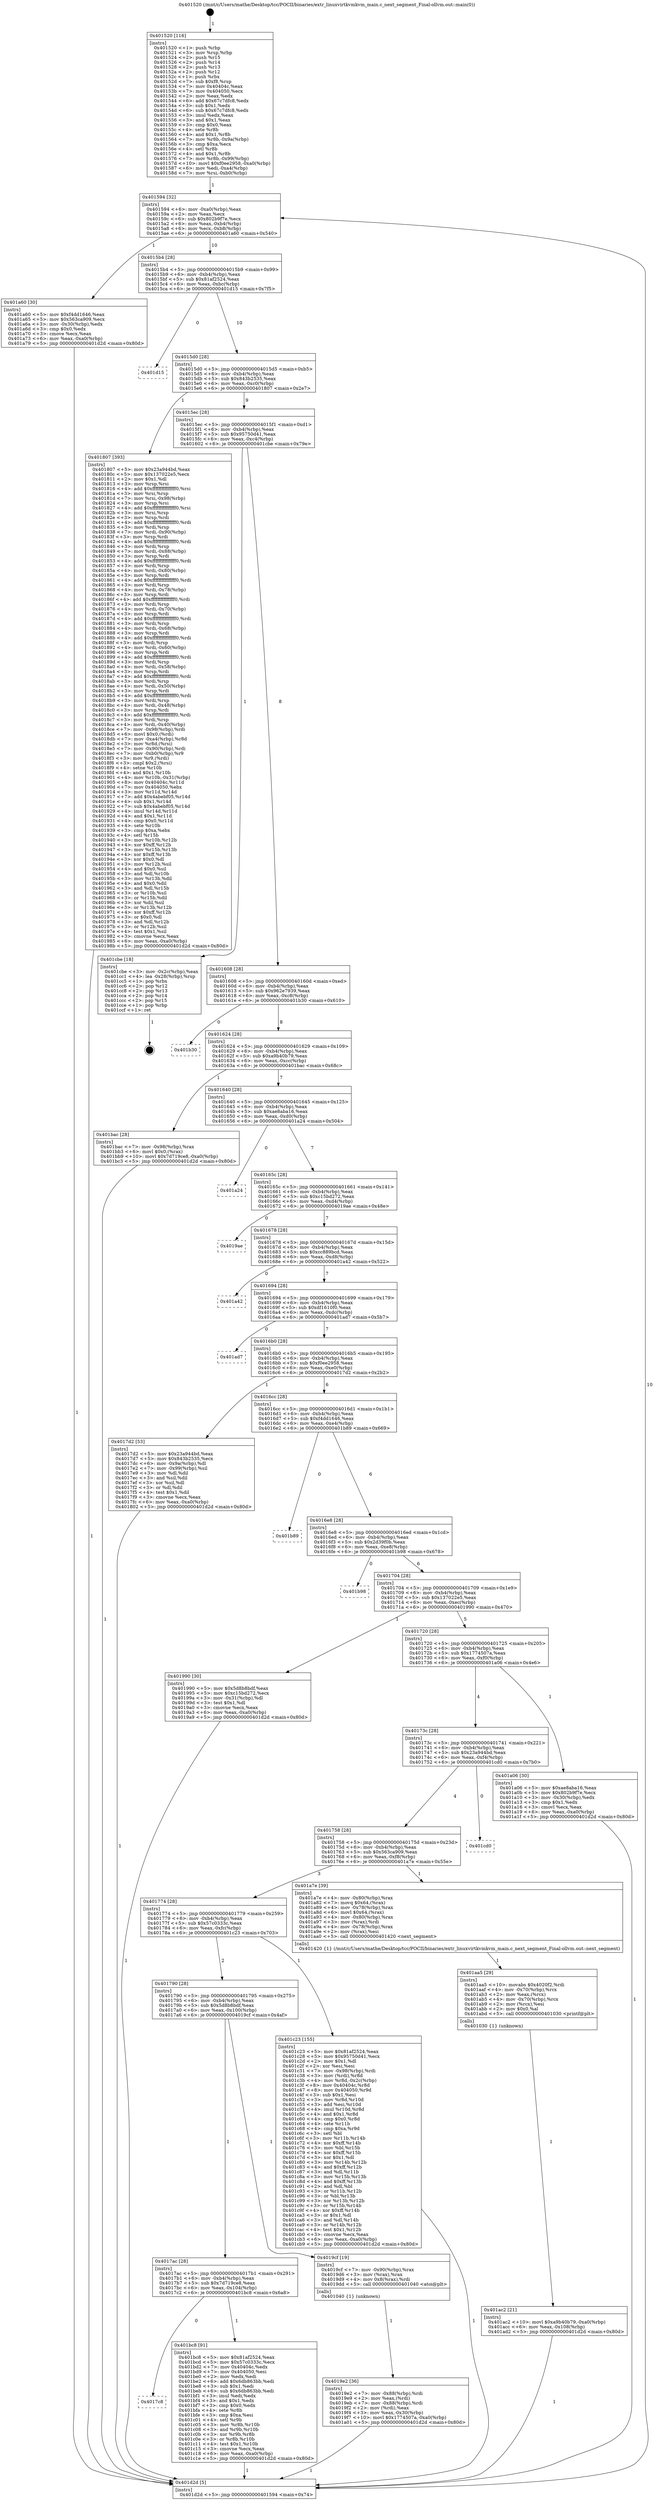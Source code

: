 digraph "0x401520" {
  label = "0x401520 (/mnt/c/Users/mathe/Desktop/tcc/POCII/binaries/extr_linuxvirtkvmkvm_main.c_next_segment_Final-ollvm.out::main(0))"
  labelloc = "t"
  node[shape=record]

  Entry [label="",width=0.3,height=0.3,shape=circle,fillcolor=black,style=filled]
  "0x401594" [label="{
     0x401594 [32]\l
     | [instrs]\l
     &nbsp;&nbsp;0x401594 \<+6\>: mov -0xa0(%rbp),%eax\l
     &nbsp;&nbsp;0x40159a \<+2\>: mov %eax,%ecx\l
     &nbsp;&nbsp;0x40159c \<+6\>: sub $0x802b9f7e,%ecx\l
     &nbsp;&nbsp;0x4015a2 \<+6\>: mov %eax,-0xb4(%rbp)\l
     &nbsp;&nbsp;0x4015a8 \<+6\>: mov %ecx,-0xb8(%rbp)\l
     &nbsp;&nbsp;0x4015ae \<+6\>: je 0000000000401a60 \<main+0x540\>\l
  }"]
  "0x401a60" [label="{
     0x401a60 [30]\l
     | [instrs]\l
     &nbsp;&nbsp;0x401a60 \<+5\>: mov $0xf4dd1646,%eax\l
     &nbsp;&nbsp;0x401a65 \<+5\>: mov $0x563ca909,%ecx\l
     &nbsp;&nbsp;0x401a6a \<+3\>: mov -0x30(%rbp),%edx\l
     &nbsp;&nbsp;0x401a6d \<+3\>: cmp $0x0,%edx\l
     &nbsp;&nbsp;0x401a70 \<+3\>: cmove %ecx,%eax\l
     &nbsp;&nbsp;0x401a73 \<+6\>: mov %eax,-0xa0(%rbp)\l
     &nbsp;&nbsp;0x401a79 \<+5\>: jmp 0000000000401d2d \<main+0x80d\>\l
  }"]
  "0x4015b4" [label="{
     0x4015b4 [28]\l
     | [instrs]\l
     &nbsp;&nbsp;0x4015b4 \<+5\>: jmp 00000000004015b9 \<main+0x99\>\l
     &nbsp;&nbsp;0x4015b9 \<+6\>: mov -0xb4(%rbp),%eax\l
     &nbsp;&nbsp;0x4015bf \<+5\>: sub $0x81af2524,%eax\l
     &nbsp;&nbsp;0x4015c4 \<+6\>: mov %eax,-0xbc(%rbp)\l
     &nbsp;&nbsp;0x4015ca \<+6\>: je 0000000000401d15 \<main+0x7f5\>\l
  }"]
  Exit [label="",width=0.3,height=0.3,shape=circle,fillcolor=black,style=filled,peripheries=2]
  "0x401d15" [label="{
     0x401d15\l
  }", style=dashed]
  "0x4015d0" [label="{
     0x4015d0 [28]\l
     | [instrs]\l
     &nbsp;&nbsp;0x4015d0 \<+5\>: jmp 00000000004015d5 \<main+0xb5\>\l
     &nbsp;&nbsp;0x4015d5 \<+6\>: mov -0xb4(%rbp),%eax\l
     &nbsp;&nbsp;0x4015db \<+5\>: sub $0x843b2535,%eax\l
     &nbsp;&nbsp;0x4015e0 \<+6\>: mov %eax,-0xc0(%rbp)\l
     &nbsp;&nbsp;0x4015e6 \<+6\>: je 0000000000401807 \<main+0x2e7\>\l
  }"]
  "0x4017c8" [label="{
     0x4017c8\l
  }", style=dashed]
  "0x401807" [label="{
     0x401807 [393]\l
     | [instrs]\l
     &nbsp;&nbsp;0x401807 \<+5\>: mov $0x23a944bd,%eax\l
     &nbsp;&nbsp;0x40180c \<+5\>: mov $0x137022e5,%ecx\l
     &nbsp;&nbsp;0x401811 \<+2\>: mov $0x1,%dl\l
     &nbsp;&nbsp;0x401813 \<+3\>: mov %rsp,%rsi\l
     &nbsp;&nbsp;0x401816 \<+4\>: add $0xfffffffffffffff0,%rsi\l
     &nbsp;&nbsp;0x40181a \<+3\>: mov %rsi,%rsp\l
     &nbsp;&nbsp;0x40181d \<+7\>: mov %rsi,-0x98(%rbp)\l
     &nbsp;&nbsp;0x401824 \<+3\>: mov %rsp,%rsi\l
     &nbsp;&nbsp;0x401827 \<+4\>: add $0xfffffffffffffff0,%rsi\l
     &nbsp;&nbsp;0x40182b \<+3\>: mov %rsi,%rsp\l
     &nbsp;&nbsp;0x40182e \<+3\>: mov %rsp,%rdi\l
     &nbsp;&nbsp;0x401831 \<+4\>: add $0xfffffffffffffff0,%rdi\l
     &nbsp;&nbsp;0x401835 \<+3\>: mov %rdi,%rsp\l
     &nbsp;&nbsp;0x401838 \<+7\>: mov %rdi,-0x90(%rbp)\l
     &nbsp;&nbsp;0x40183f \<+3\>: mov %rsp,%rdi\l
     &nbsp;&nbsp;0x401842 \<+4\>: add $0xfffffffffffffff0,%rdi\l
     &nbsp;&nbsp;0x401846 \<+3\>: mov %rdi,%rsp\l
     &nbsp;&nbsp;0x401849 \<+7\>: mov %rdi,-0x88(%rbp)\l
     &nbsp;&nbsp;0x401850 \<+3\>: mov %rsp,%rdi\l
     &nbsp;&nbsp;0x401853 \<+4\>: add $0xfffffffffffffff0,%rdi\l
     &nbsp;&nbsp;0x401857 \<+3\>: mov %rdi,%rsp\l
     &nbsp;&nbsp;0x40185a \<+4\>: mov %rdi,-0x80(%rbp)\l
     &nbsp;&nbsp;0x40185e \<+3\>: mov %rsp,%rdi\l
     &nbsp;&nbsp;0x401861 \<+4\>: add $0xfffffffffffffff0,%rdi\l
     &nbsp;&nbsp;0x401865 \<+3\>: mov %rdi,%rsp\l
     &nbsp;&nbsp;0x401868 \<+4\>: mov %rdi,-0x78(%rbp)\l
     &nbsp;&nbsp;0x40186c \<+3\>: mov %rsp,%rdi\l
     &nbsp;&nbsp;0x40186f \<+4\>: add $0xfffffffffffffff0,%rdi\l
     &nbsp;&nbsp;0x401873 \<+3\>: mov %rdi,%rsp\l
     &nbsp;&nbsp;0x401876 \<+4\>: mov %rdi,-0x70(%rbp)\l
     &nbsp;&nbsp;0x40187a \<+3\>: mov %rsp,%rdi\l
     &nbsp;&nbsp;0x40187d \<+4\>: add $0xfffffffffffffff0,%rdi\l
     &nbsp;&nbsp;0x401881 \<+3\>: mov %rdi,%rsp\l
     &nbsp;&nbsp;0x401884 \<+4\>: mov %rdi,-0x68(%rbp)\l
     &nbsp;&nbsp;0x401888 \<+3\>: mov %rsp,%rdi\l
     &nbsp;&nbsp;0x40188b \<+4\>: add $0xfffffffffffffff0,%rdi\l
     &nbsp;&nbsp;0x40188f \<+3\>: mov %rdi,%rsp\l
     &nbsp;&nbsp;0x401892 \<+4\>: mov %rdi,-0x60(%rbp)\l
     &nbsp;&nbsp;0x401896 \<+3\>: mov %rsp,%rdi\l
     &nbsp;&nbsp;0x401899 \<+4\>: add $0xfffffffffffffff0,%rdi\l
     &nbsp;&nbsp;0x40189d \<+3\>: mov %rdi,%rsp\l
     &nbsp;&nbsp;0x4018a0 \<+4\>: mov %rdi,-0x58(%rbp)\l
     &nbsp;&nbsp;0x4018a4 \<+3\>: mov %rsp,%rdi\l
     &nbsp;&nbsp;0x4018a7 \<+4\>: add $0xfffffffffffffff0,%rdi\l
     &nbsp;&nbsp;0x4018ab \<+3\>: mov %rdi,%rsp\l
     &nbsp;&nbsp;0x4018ae \<+4\>: mov %rdi,-0x50(%rbp)\l
     &nbsp;&nbsp;0x4018b2 \<+3\>: mov %rsp,%rdi\l
     &nbsp;&nbsp;0x4018b5 \<+4\>: add $0xfffffffffffffff0,%rdi\l
     &nbsp;&nbsp;0x4018b9 \<+3\>: mov %rdi,%rsp\l
     &nbsp;&nbsp;0x4018bc \<+4\>: mov %rdi,-0x48(%rbp)\l
     &nbsp;&nbsp;0x4018c0 \<+3\>: mov %rsp,%rdi\l
     &nbsp;&nbsp;0x4018c3 \<+4\>: add $0xfffffffffffffff0,%rdi\l
     &nbsp;&nbsp;0x4018c7 \<+3\>: mov %rdi,%rsp\l
     &nbsp;&nbsp;0x4018ca \<+4\>: mov %rdi,-0x40(%rbp)\l
     &nbsp;&nbsp;0x4018ce \<+7\>: mov -0x98(%rbp),%rdi\l
     &nbsp;&nbsp;0x4018d5 \<+6\>: movl $0x0,(%rdi)\l
     &nbsp;&nbsp;0x4018db \<+7\>: mov -0xa4(%rbp),%r8d\l
     &nbsp;&nbsp;0x4018e2 \<+3\>: mov %r8d,(%rsi)\l
     &nbsp;&nbsp;0x4018e5 \<+7\>: mov -0x90(%rbp),%rdi\l
     &nbsp;&nbsp;0x4018ec \<+7\>: mov -0xb0(%rbp),%r9\l
     &nbsp;&nbsp;0x4018f3 \<+3\>: mov %r9,(%rdi)\l
     &nbsp;&nbsp;0x4018f6 \<+3\>: cmpl $0x2,(%rsi)\l
     &nbsp;&nbsp;0x4018f9 \<+4\>: setne %r10b\l
     &nbsp;&nbsp;0x4018fd \<+4\>: and $0x1,%r10b\l
     &nbsp;&nbsp;0x401901 \<+4\>: mov %r10b,-0x31(%rbp)\l
     &nbsp;&nbsp;0x401905 \<+8\>: mov 0x40404c,%r11d\l
     &nbsp;&nbsp;0x40190d \<+7\>: mov 0x404050,%ebx\l
     &nbsp;&nbsp;0x401914 \<+3\>: mov %r11d,%r14d\l
     &nbsp;&nbsp;0x401917 \<+7\>: add $0x4abebf05,%r14d\l
     &nbsp;&nbsp;0x40191e \<+4\>: sub $0x1,%r14d\l
     &nbsp;&nbsp;0x401922 \<+7\>: sub $0x4abebf05,%r14d\l
     &nbsp;&nbsp;0x401929 \<+4\>: imul %r14d,%r11d\l
     &nbsp;&nbsp;0x40192d \<+4\>: and $0x1,%r11d\l
     &nbsp;&nbsp;0x401931 \<+4\>: cmp $0x0,%r11d\l
     &nbsp;&nbsp;0x401935 \<+4\>: sete %r10b\l
     &nbsp;&nbsp;0x401939 \<+3\>: cmp $0xa,%ebx\l
     &nbsp;&nbsp;0x40193c \<+4\>: setl %r15b\l
     &nbsp;&nbsp;0x401940 \<+3\>: mov %r10b,%r12b\l
     &nbsp;&nbsp;0x401943 \<+4\>: xor $0xff,%r12b\l
     &nbsp;&nbsp;0x401947 \<+3\>: mov %r15b,%r13b\l
     &nbsp;&nbsp;0x40194a \<+4\>: xor $0xff,%r13b\l
     &nbsp;&nbsp;0x40194e \<+3\>: xor $0x0,%dl\l
     &nbsp;&nbsp;0x401951 \<+3\>: mov %r12b,%sil\l
     &nbsp;&nbsp;0x401954 \<+4\>: and $0x0,%sil\l
     &nbsp;&nbsp;0x401958 \<+3\>: and %dl,%r10b\l
     &nbsp;&nbsp;0x40195b \<+3\>: mov %r13b,%dil\l
     &nbsp;&nbsp;0x40195e \<+4\>: and $0x0,%dil\l
     &nbsp;&nbsp;0x401962 \<+3\>: and %dl,%r15b\l
     &nbsp;&nbsp;0x401965 \<+3\>: or %r10b,%sil\l
     &nbsp;&nbsp;0x401968 \<+3\>: or %r15b,%dil\l
     &nbsp;&nbsp;0x40196b \<+3\>: xor %dil,%sil\l
     &nbsp;&nbsp;0x40196e \<+3\>: or %r13b,%r12b\l
     &nbsp;&nbsp;0x401971 \<+4\>: xor $0xff,%r12b\l
     &nbsp;&nbsp;0x401975 \<+3\>: or $0x0,%dl\l
     &nbsp;&nbsp;0x401978 \<+3\>: and %dl,%r12b\l
     &nbsp;&nbsp;0x40197b \<+3\>: or %r12b,%sil\l
     &nbsp;&nbsp;0x40197e \<+4\>: test $0x1,%sil\l
     &nbsp;&nbsp;0x401982 \<+3\>: cmovne %ecx,%eax\l
     &nbsp;&nbsp;0x401985 \<+6\>: mov %eax,-0xa0(%rbp)\l
     &nbsp;&nbsp;0x40198b \<+5\>: jmp 0000000000401d2d \<main+0x80d\>\l
  }"]
  "0x4015ec" [label="{
     0x4015ec [28]\l
     | [instrs]\l
     &nbsp;&nbsp;0x4015ec \<+5\>: jmp 00000000004015f1 \<main+0xd1\>\l
     &nbsp;&nbsp;0x4015f1 \<+6\>: mov -0xb4(%rbp),%eax\l
     &nbsp;&nbsp;0x4015f7 \<+5\>: sub $0x95750d41,%eax\l
     &nbsp;&nbsp;0x4015fc \<+6\>: mov %eax,-0xc4(%rbp)\l
     &nbsp;&nbsp;0x401602 \<+6\>: je 0000000000401cbe \<main+0x79e\>\l
  }"]
  "0x401bc8" [label="{
     0x401bc8 [91]\l
     | [instrs]\l
     &nbsp;&nbsp;0x401bc8 \<+5\>: mov $0x81af2524,%eax\l
     &nbsp;&nbsp;0x401bcd \<+5\>: mov $0x57c0333c,%ecx\l
     &nbsp;&nbsp;0x401bd2 \<+7\>: mov 0x40404c,%edx\l
     &nbsp;&nbsp;0x401bd9 \<+7\>: mov 0x404050,%esi\l
     &nbsp;&nbsp;0x401be0 \<+2\>: mov %edx,%edi\l
     &nbsp;&nbsp;0x401be2 \<+6\>: add $0x6db863bb,%edi\l
     &nbsp;&nbsp;0x401be8 \<+3\>: sub $0x1,%edi\l
     &nbsp;&nbsp;0x401beb \<+6\>: sub $0x6db863bb,%edi\l
     &nbsp;&nbsp;0x401bf1 \<+3\>: imul %edi,%edx\l
     &nbsp;&nbsp;0x401bf4 \<+3\>: and $0x1,%edx\l
     &nbsp;&nbsp;0x401bf7 \<+3\>: cmp $0x0,%edx\l
     &nbsp;&nbsp;0x401bfa \<+4\>: sete %r8b\l
     &nbsp;&nbsp;0x401bfe \<+3\>: cmp $0xa,%esi\l
     &nbsp;&nbsp;0x401c01 \<+4\>: setl %r9b\l
     &nbsp;&nbsp;0x401c05 \<+3\>: mov %r8b,%r10b\l
     &nbsp;&nbsp;0x401c08 \<+3\>: and %r9b,%r10b\l
     &nbsp;&nbsp;0x401c0b \<+3\>: xor %r9b,%r8b\l
     &nbsp;&nbsp;0x401c0e \<+3\>: or %r8b,%r10b\l
     &nbsp;&nbsp;0x401c11 \<+4\>: test $0x1,%r10b\l
     &nbsp;&nbsp;0x401c15 \<+3\>: cmovne %ecx,%eax\l
     &nbsp;&nbsp;0x401c18 \<+6\>: mov %eax,-0xa0(%rbp)\l
     &nbsp;&nbsp;0x401c1e \<+5\>: jmp 0000000000401d2d \<main+0x80d\>\l
  }"]
  "0x401cbe" [label="{
     0x401cbe [18]\l
     | [instrs]\l
     &nbsp;&nbsp;0x401cbe \<+3\>: mov -0x2c(%rbp),%eax\l
     &nbsp;&nbsp;0x401cc1 \<+4\>: lea -0x28(%rbp),%rsp\l
     &nbsp;&nbsp;0x401cc5 \<+1\>: pop %rbx\l
     &nbsp;&nbsp;0x401cc6 \<+2\>: pop %r12\l
     &nbsp;&nbsp;0x401cc8 \<+2\>: pop %r13\l
     &nbsp;&nbsp;0x401cca \<+2\>: pop %r14\l
     &nbsp;&nbsp;0x401ccc \<+2\>: pop %r15\l
     &nbsp;&nbsp;0x401cce \<+1\>: pop %rbp\l
     &nbsp;&nbsp;0x401ccf \<+1\>: ret\l
  }"]
  "0x401608" [label="{
     0x401608 [28]\l
     | [instrs]\l
     &nbsp;&nbsp;0x401608 \<+5\>: jmp 000000000040160d \<main+0xed\>\l
     &nbsp;&nbsp;0x40160d \<+6\>: mov -0xb4(%rbp),%eax\l
     &nbsp;&nbsp;0x401613 \<+5\>: sub $0x962e7939,%eax\l
     &nbsp;&nbsp;0x401618 \<+6\>: mov %eax,-0xc8(%rbp)\l
     &nbsp;&nbsp;0x40161e \<+6\>: je 0000000000401b30 \<main+0x610\>\l
  }"]
  "0x401ac2" [label="{
     0x401ac2 [21]\l
     | [instrs]\l
     &nbsp;&nbsp;0x401ac2 \<+10\>: movl $0xa9b40b79,-0xa0(%rbp)\l
     &nbsp;&nbsp;0x401acc \<+6\>: mov %eax,-0x108(%rbp)\l
     &nbsp;&nbsp;0x401ad2 \<+5\>: jmp 0000000000401d2d \<main+0x80d\>\l
  }"]
  "0x401b30" [label="{
     0x401b30\l
  }", style=dashed]
  "0x401624" [label="{
     0x401624 [28]\l
     | [instrs]\l
     &nbsp;&nbsp;0x401624 \<+5\>: jmp 0000000000401629 \<main+0x109\>\l
     &nbsp;&nbsp;0x401629 \<+6\>: mov -0xb4(%rbp),%eax\l
     &nbsp;&nbsp;0x40162f \<+5\>: sub $0xa9b40b79,%eax\l
     &nbsp;&nbsp;0x401634 \<+6\>: mov %eax,-0xcc(%rbp)\l
     &nbsp;&nbsp;0x40163a \<+6\>: je 0000000000401bac \<main+0x68c\>\l
  }"]
  "0x401aa5" [label="{
     0x401aa5 [29]\l
     | [instrs]\l
     &nbsp;&nbsp;0x401aa5 \<+10\>: movabs $0x4020f2,%rdi\l
     &nbsp;&nbsp;0x401aaf \<+4\>: mov -0x70(%rbp),%rcx\l
     &nbsp;&nbsp;0x401ab3 \<+2\>: mov %eax,(%rcx)\l
     &nbsp;&nbsp;0x401ab5 \<+4\>: mov -0x70(%rbp),%rcx\l
     &nbsp;&nbsp;0x401ab9 \<+2\>: mov (%rcx),%esi\l
     &nbsp;&nbsp;0x401abb \<+2\>: mov $0x0,%al\l
     &nbsp;&nbsp;0x401abd \<+5\>: call 0000000000401030 \<printf@plt\>\l
     | [calls]\l
     &nbsp;&nbsp;0x401030 \{1\} (unknown)\l
  }"]
  "0x401bac" [label="{
     0x401bac [28]\l
     | [instrs]\l
     &nbsp;&nbsp;0x401bac \<+7\>: mov -0x98(%rbp),%rax\l
     &nbsp;&nbsp;0x401bb3 \<+6\>: movl $0x0,(%rax)\l
     &nbsp;&nbsp;0x401bb9 \<+10\>: movl $0x7d719ce8,-0xa0(%rbp)\l
     &nbsp;&nbsp;0x401bc3 \<+5\>: jmp 0000000000401d2d \<main+0x80d\>\l
  }"]
  "0x401640" [label="{
     0x401640 [28]\l
     | [instrs]\l
     &nbsp;&nbsp;0x401640 \<+5\>: jmp 0000000000401645 \<main+0x125\>\l
     &nbsp;&nbsp;0x401645 \<+6\>: mov -0xb4(%rbp),%eax\l
     &nbsp;&nbsp;0x40164b \<+5\>: sub $0xae8aba16,%eax\l
     &nbsp;&nbsp;0x401650 \<+6\>: mov %eax,-0xd0(%rbp)\l
     &nbsp;&nbsp;0x401656 \<+6\>: je 0000000000401a24 \<main+0x504\>\l
  }"]
  "0x4019e2" [label="{
     0x4019e2 [36]\l
     | [instrs]\l
     &nbsp;&nbsp;0x4019e2 \<+7\>: mov -0x88(%rbp),%rdi\l
     &nbsp;&nbsp;0x4019e9 \<+2\>: mov %eax,(%rdi)\l
     &nbsp;&nbsp;0x4019eb \<+7\>: mov -0x88(%rbp),%rdi\l
     &nbsp;&nbsp;0x4019f2 \<+2\>: mov (%rdi),%eax\l
     &nbsp;&nbsp;0x4019f4 \<+3\>: mov %eax,-0x30(%rbp)\l
     &nbsp;&nbsp;0x4019f7 \<+10\>: movl $0x1774507a,-0xa0(%rbp)\l
     &nbsp;&nbsp;0x401a01 \<+5\>: jmp 0000000000401d2d \<main+0x80d\>\l
  }"]
  "0x401a24" [label="{
     0x401a24\l
  }", style=dashed]
  "0x40165c" [label="{
     0x40165c [28]\l
     | [instrs]\l
     &nbsp;&nbsp;0x40165c \<+5\>: jmp 0000000000401661 \<main+0x141\>\l
     &nbsp;&nbsp;0x401661 \<+6\>: mov -0xb4(%rbp),%eax\l
     &nbsp;&nbsp;0x401667 \<+5\>: sub $0xc15bd272,%eax\l
     &nbsp;&nbsp;0x40166c \<+6\>: mov %eax,-0xd4(%rbp)\l
     &nbsp;&nbsp;0x401672 \<+6\>: je 00000000004019ae \<main+0x48e\>\l
  }"]
  "0x4017ac" [label="{
     0x4017ac [28]\l
     | [instrs]\l
     &nbsp;&nbsp;0x4017ac \<+5\>: jmp 00000000004017b1 \<main+0x291\>\l
     &nbsp;&nbsp;0x4017b1 \<+6\>: mov -0xb4(%rbp),%eax\l
     &nbsp;&nbsp;0x4017b7 \<+5\>: sub $0x7d719ce8,%eax\l
     &nbsp;&nbsp;0x4017bc \<+6\>: mov %eax,-0x104(%rbp)\l
     &nbsp;&nbsp;0x4017c2 \<+6\>: je 0000000000401bc8 \<main+0x6a8\>\l
  }"]
  "0x4019ae" [label="{
     0x4019ae\l
  }", style=dashed]
  "0x401678" [label="{
     0x401678 [28]\l
     | [instrs]\l
     &nbsp;&nbsp;0x401678 \<+5\>: jmp 000000000040167d \<main+0x15d\>\l
     &nbsp;&nbsp;0x40167d \<+6\>: mov -0xb4(%rbp),%eax\l
     &nbsp;&nbsp;0x401683 \<+5\>: sub $0xcc889bcd,%eax\l
     &nbsp;&nbsp;0x401688 \<+6\>: mov %eax,-0xd8(%rbp)\l
     &nbsp;&nbsp;0x40168e \<+6\>: je 0000000000401a42 \<main+0x522\>\l
  }"]
  "0x4019cf" [label="{
     0x4019cf [19]\l
     | [instrs]\l
     &nbsp;&nbsp;0x4019cf \<+7\>: mov -0x90(%rbp),%rax\l
     &nbsp;&nbsp;0x4019d6 \<+3\>: mov (%rax),%rax\l
     &nbsp;&nbsp;0x4019d9 \<+4\>: mov 0x8(%rax),%rdi\l
     &nbsp;&nbsp;0x4019dd \<+5\>: call 0000000000401040 \<atoi@plt\>\l
     | [calls]\l
     &nbsp;&nbsp;0x401040 \{1\} (unknown)\l
  }"]
  "0x401a42" [label="{
     0x401a42\l
  }", style=dashed]
  "0x401694" [label="{
     0x401694 [28]\l
     | [instrs]\l
     &nbsp;&nbsp;0x401694 \<+5\>: jmp 0000000000401699 \<main+0x179\>\l
     &nbsp;&nbsp;0x401699 \<+6\>: mov -0xb4(%rbp),%eax\l
     &nbsp;&nbsp;0x40169f \<+5\>: sub $0xdf1610f0,%eax\l
     &nbsp;&nbsp;0x4016a4 \<+6\>: mov %eax,-0xdc(%rbp)\l
     &nbsp;&nbsp;0x4016aa \<+6\>: je 0000000000401ad7 \<main+0x5b7\>\l
  }"]
  "0x401790" [label="{
     0x401790 [28]\l
     | [instrs]\l
     &nbsp;&nbsp;0x401790 \<+5\>: jmp 0000000000401795 \<main+0x275\>\l
     &nbsp;&nbsp;0x401795 \<+6\>: mov -0xb4(%rbp),%eax\l
     &nbsp;&nbsp;0x40179b \<+5\>: sub $0x5d8b8bdf,%eax\l
     &nbsp;&nbsp;0x4017a0 \<+6\>: mov %eax,-0x100(%rbp)\l
     &nbsp;&nbsp;0x4017a6 \<+6\>: je 00000000004019cf \<main+0x4af\>\l
  }"]
  "0x401ad7" [label="{
     0x401ad7\l
  }", style=dashed]
  "0x4016b0" [label="{
     0x4016b0 [28]\l
     | [instrs]\l
     &nbsp;&nbsp;0x4016b0 \<+5\>: jmp 00000000004016b5 \<main+0x195\>\l
     &nbsp;&nbsp;0x4016b5 \<+6\>: mov -0xb4(%rbp),%eax\l
     &nbsp;&nbsp;0x4016bb \<+5\>: sub $0xf0ee2958,%eax\l
     &nbsp;&nbsp;0x4016c0 \<+6\>: mov %eax,-0xe0(%rbp)\l
     &nbsp;&nbsp;0x4016c6 \<+6\>: je 00000000004017d2 \<main+0x2b2\>\l
  }"]
  "0x401c23" [label="{
     0x401c23 [155]\l
     | [instrs]\l
     &nbsp;&nbsp;0x401c23 \<+5\>: mov $0x81af2524,%eax\l
     &nbsp;&nbsp;0x401c28 \<+5\>: mov $0x95750d41,%ecx\l
     &nbsp;&nbsp;0x401c2d \<+2\>: mov $0x1,%dl\l
     &nbsp;&nbsp;0x401c2f \<+2\>: xor %esi,%esi\l
     &nbsp;&nbsp;0x401c31 \<+7\>: mov -0x98(%rbp),%rdi\l
     &nbsp;&nbsp;0x401c38 \<+3\>: mov (%rdi),%r8d\l
     &nbsp;&nbsp;0x401c3b \<+4\>: mov %r8d,-0x2c(%rbp)\l
     &nbsp;&nbsp;0x401c3f \<+8\>: mov 0x40404c,%r8d\l
     &nbsp;&nbsp;0x401c47 \<+8\>: mov 0x404050,%r9d\l
     &nbsp;&nbsp;0x401c4f \<+3\>: sub $0x1,%esi\l
     &nbsp;&nbsp;0x401c52 \<+3\>: mov %r8d,%r10d\l
     &nbsp;&nbsp;0x401c55 \<+3\>: add %esi,%r10d\l
     &nbsp;&nbsp;0x401c58 \<+4\>: imul %r10d,%r8d\l
     &nbsp;&nbsp;0x401c5c \<+4\>: and $0x1,%r8d\l
     &nbsp;&nbsp;0x401c60 \<+4\>: cmp $0x0,%r8d\l
     &nbsp;&nbsp;0x401c64 \<+4\>: sete %r11b\l
     &nbsp;&nbsp;0x401c68 \<+4\>: cmp $0xa,%r9d\l
     &nbsp;&nbsp;0x401c6c \<+3\>: setl %bl\l
     &nbsp;&nbsp;0x401c6f \<+3\>: mov %r11b,%r14b\l
     &nbsp;&nbsp;0x401c72 \<+4\>: xor $0xff,%r14b\l
     &nbsp;&nbsp;0x401c76 \<+3\>: mov %bl,%r15b\l
     &nbsp;&nbsp;0x401c79 \<+4\>: xor $0xff,%r15b\l
     &nbsp;&nbsp;0x401c7d \<+3\>: xor $0x1,%dl\l
     &nbsp;&nbsp;0x401c80 \<+3\>: mov %r14b,%r12b\l
     &nbsp;&nbsp;0x401c83 \<+4\>: and $0xff,%r12b\l
     &nbsp;&nbsp;0x401c87 \<+3\>: and %dl,%r11b\l
     &nbsp;&nbsp;0x401c8a \<+3\>: mov %r15b,%r13b\l
     &nbsp;&nbsp;0x401c8d \<+4\>: and $0xff,%r13b\l
     &nbsp;&nbsp;0x401c91 \<+2\>: and %dl,%bl\l
     &nbsp;&nbsp;0x401c93 \<+3\>: or %r11b,%r12b\l
     &nbsp;&nbsp;0x401c96 \<+3\>: or %bl,%r13b\l
     &nbsp;&nbsp;0x401c99 \<+3\>: xor %r13b,%r12b\l
     &nbsp;&nbsp;0x401c9c \<+3\>: or %r15b,%r14b\l
     &nbsp;&nbsp;0x401c9f \<+4\>: xor $0xff,%r14b\l
     &nbsp;&nbsp;0x401ca3 \<+3\>: or $0x1,%dl\l
     &nbsp;&nbsp;0x401ca6 \<+3\>: and %dl,%r14b\l
     &nbsp;&nbsp;0x401ca9 \<+3\>: or %r14b,%r12b\l
     &nbsp;&nbsp;0x401cac \<+4\>: test $0x1,%r12b\l
     &nbsp;&nbsp;0x401cb0 \<+3\>: cmovne %ecx,%eax\l
     &nbsp;&nbsp;0x401cb3 \<+6\>: mov %eax,-0xa0(%rbp)\l
     &nbsp;&nbsp;0x401cb9 \<+5\>: jmp 0000000000401d2d \<main+0x80d\>\l
  }"]
  "0x4017d2" [label="{
     0x4017d2 [53]\l
     | [instrs]\l
     &nbsp;&nbsp;0x4017d2 \<+5\>: mov $0x23a944bd,%eax\l
     &nbsp;&nbsp;0x4017d7 \<+5\>: mov $0x843b2535,%ecx\l
     &nbsp;&nbsp;0x4017dc \<+6\>: mov -0x9a(%rbp),%dl\l
     &nbsp;&nbsp;0x4017e2 \<+7\>: mov -0x99(%rbp),%sil\l
     &nbsp;&nbsp;0x4017e9 \<+3\>: mov %dl,%dil\l
     &nbsp;&nbsp;0x4017ec \<+3\>: and %sil,%dil\l
     &nbsp;&nbsp;0x4017ef \<+3\>: xor %sil,%dl\l
     &nbsp;&nbsp;0x4017f2 \<+3\>: or %dl,%dil\l
     &nbsp;&nbsp;0x4017f5 \<+4\>: test $0x1,%dil\l
     &nbsp;&nbsp;0x4017f9 \<+3\>: cmovne %ecx,%eax\l
     &nbsp;&nbsp;0x4017fc \<+6\>: mov %eax,-0xa0(%rbp)\l
     &nbsp;&nbsp;0x401802 \<+5\>: jmp 0000000000401d2d \<main+0x80d\>\l
  }"]
  "0x4016cc" [label="{
     0x4016cc [28]\l
     | [instrs]\l
     &nbsp;&nbsp;0x4016cc \<+5\>: jmp 00000000004016d1 \<main+0x1b1\>\l
     &nbsp;&nbsp;0x4016d1 \<+6\>: mov -0xb4(%rbp),%eax\l
     &nbsp;&nbsp;0x4016d7 \<+5\>: sub $0xf4dd1646,%eax\l
     &nbsp;&nbsp;0x4016dc \<+6\>: mov %eax,-0xe4(%rbp)\l
     &nbsp;&nbsp;0x4016e2 \<+6\>: je 0000000000401b89 \<main+0x669\>\l
  }"]
  "0x401d2d" [label="{
     0x401d2d [5]\l
     | [instrs]\l
     &nbsp;&nbsp;0x401d2d \<+5\>: jmp 0000000000401594 \<main+0x74\>\l
  }"]
  "0x401520" [label="{
     0x401520 [116]\l
     | [instrs]\l
     &nbsp;&nbsp;0x401520 \<+1\>: push %rbp\l
     &nbsp;&nbsp;0x401521 \<+3\>: mov %rsp,%rbp\l
     &nbsp;&nbsp;0x401524 \<+2\>: push %r15\l
     &nbsp;&nbsp;0x401526 \<+2\>: push %r14\l
     &nbsp;&nbsp;0x401528 \<+2\>: push %r13\l
     &nbsp;&nbsp;0x40152a \<+2\>: push %r12\l
     &nbsp;&nbsp;0x40152c \<+1\>: push %rbx\l
     &nbsp;&nbsp;0x40152d \<+7\>: sub $0xf8,%rsp\l
     &nbsp;&nbsp;0x401534 \<+7\>: mov 0x40404c,%eax\l
     &nbsp;&nbsp;0x40153b \<+7\>: mov 0x404050,%ecx\l
     &nbsp;&nbsp;0x401542 \<+2\>: mov %eax,%edx\l
     &nbsp;&nbsp;0x401544 \<+6\>: add $0x67c7dfc8,%edx\l
     &nbsp;&nbsp;0x40154a \<+3\>: sub $0x1,%edx\l
     &nbsp;&nbsp;0x40154d \<+6\>: sub $0x67c7dfc8,%edx\l
     &nbsp;&nbsp;0x401553 \<+3\>: imul %edx,%eax\l
     &nbsp;&nbsp;0x401556 \<+3\>: and $0x1,%eax\l
     &nbsp;&nbsp;0x401559 \<+3\>: cmp $0x0,%eax\l
     &nbsp;&nbsp;0x40155c \<+4\>: sete %r8b\l
     &nbsp;&nbsp;0x401560 \<+4\>: and $0x1,%r8b\l
     &nbsp;&nbsp;0x401564 \<+7\>: mov %r8b,-0x9a(%rbp)\l
     &nbsp;&nbsp;0x40156b \<+3\>: cmp $0xa,%ecx\l
     &nbsp;&nbsp;0x40156e \<+4\>: setl %r8b\l
     &nbsp;&nbsp;0x401572 \<+4\>: and $0x1,%r8b\l
     &nbsp;&nbsp;0x401576 \<+7\>: mov %r8b,-0x99(%rbp)\l
     &nbsp;&nbsp;0x40157d \<+10\>: movl $0xf0ee2958,-0xa0(%rbp)\l
     &nbsp;&nbsp;0x401587 \<+6\>: mov %edi,-0xa4(%rbp)\l
     &nbsp;&nbsp;0x40158d \<+7\>: mov %rsi,-0xb0(%rbp)\l
  }"]
  "0x401774" [label="{
     0x401774 [28]\l
     | [instrs]\l
     &nbsp;&nbsp;0x401774 \<+5\>: jmp 0000000000401779 \<main+0x259\>\l
     &nbsp;&nbsp;0x401779 \<+6\>: mov -0xb4(%rbp),%eax\l
     &nbsp;&nbsp;0x40177f \<+5\>: sub $0x57c0333c,%eax\l
     &nbsp;&nbsp;0x401784 \<+6\>: mov %eax,-0xfc(%rbp)\l
     &nbsp;&nbsp;0x40178a \<+6\>: je 0000000000401c23 \<main+0x703\>\l
  }"]
  "0x401a7e" [label="{
     0x401a7e [39]\l
     | [instrs]\l
     &nbsp;&nbsp;0x401a7e \<+4\>: mov -0x80(%rbp),%rax\l
     &nbsp;&nbsp;0x401a82 \<+7\>: movq $0x64,(%rax)\l
     &nbsp;&nbsp;0x401a89 \<+4\>: mov -0x78(%rbp),%rax\l
     &nbsp;&nbsp;0x401a8d \<+6\>: movl $0x64,(%rax)\l
     &nbsp;&nbsp;0x401a93 \<+4\>: mov -0x80(%rbp),%rax\l
     &nbsp;&nbsp;0x401a97 \<+3\>: mov (%rax),%rdi\l
     &nbsp;&nbsp;0x401a9a \<+4\>: mov -0x78(%rbp),%rax\l
     &nbsp;&nbsp;0x401a9e \<+2\>: mov (%rax),%esi\l
     &nbsp;&nbsp;0x401aa0 \<+5\>: call 0000000000401420 \<next_segment\>\l
     | [calls]\l
     &nbsp;&nbsp;0x401420 \{1\} (/mnt/c/Users/mathe/Desktop/tcc/POCII/binaries/extr_linuxvirtkvmkvm_main.c_next_segment_Final-ollvm.out::next_segment)\l
  }"]
  "0x401b89" [label="{
     0x401b89\l
  }", style=dashed]
  "0x4016e8" [label="{
     0x4016e8 [28]\l
     | [instrs]\l
     &nbsp;&nbsp;0x4016e8 \<+5\>: jmp 00000000004016ed \<main+0x1cd\>\l
     &nbsp;&nbsp;0x4016ed \<+6\>: mov -0xb4(%rbp),%eax\l
     &nbsp;&nbsp;0x4016f3 \<+5\>: sub $0x2d39f0b,%eax\l
     &nbsp;&nbsp;0x4016f8 \<+6\>: mov %eax,-0xe8(%rbp)\l
     &nbsp;&nbsp;0x4016fe \<+6\>: je 0000000000401b98 \<main+0x678\>\l
  }"]
  "0x401758" [label="{
     0x401758 [28]\l
     | [instrs]\l
     &nbsp;&nbsp;0x401758 \<+5\>: jmp 000000000040175d \<main+0x23d\>\l
     &nbsp;&nbsp;0x40175d \<+6\>: mov -0xb4(%rbp),%eax\l
     &nbsp;&nbsp;0x401763 \<+5\>: sub $0x563ca909,%eax\l
     &nbsp;&nbsp;0x401768 \<+6\>: mov %eax,-0xf8(%rbp)\l
     &nbsp;&nbsp;0x40176e \<+6\>: je 0000000000401a7e \<main+0x55e\>\l
  }"]
  "0x401b98" [label="{
     0x401b98\l
  }", style=dashed]
  "0x401704" [label="{
     0x401704 [28]\l
     | [instrs]\l
     &nbsp;&nbsp;0x401704 \<+5\>: jmp 0000000000401709 \<main+0x1e9\>\l
     &nbsp;&nbsp;0x401709 \<+6\>: mov -0xb4(%rbp),%eax\l
     &nbsp;&nbsp;0x40170f \<+5\>: sub $0x137022e5,%eax\l
     &nbsp;&nbsp;0x401714 \<+6\>: mov %eax,-0xec(%rbp)\l
     &nbsp;&nbsp;0x40171a \<+6\>: je 0000000000401990 \<main+0x470\>\l
  }"]
  "0x401cd0" [label="{
     0x401cd0\l
  }", style=dashed]
  "0x401990" [label="{
     0x401990 [30]\l
     | [instrs]\l
     &nbsp;&nbsp;0x401990 \<+5\>: mov $0x5d8b8bdf,%eax\l
     &nbsp;&nbsp;0x401995 \<+5\>: mov $0xc15bd272,%ecx\l
     &nbsp;&nbsp;0x40199a \<+3\>: mov -0x31(%rbp),%dl\l
     &nbsp;&nbsp;0x40199d \<+3\>: test $0x1,%dl\l
     &nbsp;&nbsp;0x4019a0 \<+3\>: cmovne %ecx,%eax\l
     &nbsp;&nbsp;0x4019a3 \<+6\>: mov %eax,-0xa0(%rbp)\l
     &nbsp;&nbsp;0x4019a9 \<+5\>: jmp 0000000000401d2d \<main+0x80d\>\l
  }"]
  "0x401720" [label="{
     0x401720 [28]\l
     | [instrs]\l
     &nbsp;&nbsp;0x401720 \<+5\>: jmp 0000000000401725 \<main+0x205\>\l
     &nbsp;&nbsp;0x401725 \<+6\>: mov -0xb4(%rbp),%eax\l
     &nbsp;&nbsp;0x40172b \<+5\>: sub $0x1774507a,%eax\l
     &nbsp;&nbsp;0x401730 \<+6\>: mov %eax,-0xf0(%rbp)\l
     &nbsp;&nbsp;0x401736 \<+6\>: je 0000000000401a06 \<main+0x4e6\>\l
  }"]
  "0x40173c" [label="{
     0x40173c [28]\l
     | [instrs]\l
     &nbsp;&nbsp;0x40173c \<+5\>: jmp 0000000000401741 \<main+0x221\>\l
     &nbsp;&nbsp;0x401741 \<+6\>: mov -0xb4(%rbp),%eax\l
     &nbsp;&nbsp;0x401747 \<+5\>: sub $0x23a944bd,%eax\l
     &nbsp;&nbsp;0x40174c \<+6\>: mov %eax,-0xf4(%rbp)\l
     &nbsp;&nbsp;0x401752 \<+6\>: je 0000000000401cd0 \<main+0x7b0\>\l
  }"]
  "0x401a06" [label="{
     0x401a06 [30]\l
     | [instrs]\l
     &nbsp;&nbsp;0x401a06 \<+5\>: mov $0xae8aba16,%eax\l
     &nbsp;&nbsp;0x401a0b \<+5\>: mov $0x802b9f7e,%ecx\l
     &nbsp;&nbsp;0x401a10 \<+3\>: mov -0x30(%rbp),%edx\l
     &nbsp;&nbsp;0x401a13 \<+3\>: cmp $0x1,%edx\l
     &nbsp;&nbsp;0x401a16 \<+3\>: cmovl %ecx,%eax\l
     &nbsp;&nbsp;0x401a19 \<+6\>: mov %eax,-0xa0(%rbp)\l
     &nbsp;&nbsp;0x401a1f \<+5\>: jmp 0000000000401d2d \<main+0x80d\>\l
  }"]
  Entry -> "0x401520" [label=" 1"]
  "0x401594" -> "0x401a60" [label=" 1"]
  "0x401594" -> "0x4015b4" [label=" 10"]
  "0x401cbe" -> Exit [label=" 1"]
  "0x4015b4" -> "0x401d15" [label=" 0"]
  "0x4015b4" -> "0x4015d0" [label=" 10"]
  "0x401c23" -> "0x401d2d" [label=" 1"]
  "0x4015d0" -> "0x401807" [label=" 1"]
  "0x4015d0" -> "0x4015ec" [label=" 9"]
  "0x401bc8" -> "0x401d2d" [label=" 1"]
  "0x4015ec" -> "0x401cbe" [label=" 1"]
  "0x4015ec" -> "0x401608" [label=" 8"]
  "0x4017ac" -> "0x4017c8" [label=" 0"]
  "0x401608" -> "0x401b30" [label=" 0"]
  "0x401608" -> "0x401624" [label=" 8"]
  "0x4017ac" -> "0x401bc8" [label=" 1"]
  "0x401624" -> "0x401bac" [label=" 1"]
  "0x401624" -> "0x401640" [label=" 7"]
  "0x401bac" -> "0x401d2d" [label=" 1"]
  "0x401640" -> "0x401a24" [label=" 0"]
  "0x401640" -> "0x40165c" [label=" 7"]
  "0x401ac2" -> "0x401d2d" [label=" 1"]
  "0x40165c" -> "0x4019ae" [label=" 0"]
  "0x40165c" -> "0x401678" [label=" 7"]
  "0x401aa5" -> "0x401ac2" [label=" 1"]
  "0x401678" -> "0x401a42" [label=" 0"]
  "0x401678" -> "0x401694" [label=" 7"]
  "0x401a7e" -> "0x401aa5" [label=" 1"]
  "0x401694" -> "0x401ad7" [label=" 0"]
  "0x401694" -> "0x4016b0" [label=" 7"]
  "0x401a06" -> "0x401d2d" [label=" 1"]
  "0x4016b0" -> "0x4017d2" [label=" 1"]
  "0x4016b0" -> "0x4016cc" [label=" 6"]
  "0x4017d2" -> "0x401d2d" [label=" 1"]
  "0x401520" -> "0x401594" [label=" 1"]
  "0x401d2d" -> "0x401594" [label=" 10"]
  "0x4019e2" -> "0x401d2d" [label=" 1"]
  "0x401807" -> "0x401d2d" [label=" 1"]
  "0x401790" -> "0x4017ac" [label=" 1"]
  "0x4016cc" -> "0x401b89" [label=" 0"]
  "0x4016cc" -> "0x4016e8" [label=" 6"]
  "0x401790" -> "0x4019cf" [label=" 1"]
  "0x4016e8" -> "0x401b98" [label=" 0"]
  "0x4016e8" -> "0x401704" [label=" 6"]
  "0x401774" -> "0x401790" [label=" 2"]
  "0x401704" -> "0x401990" [label=" 1"]
  "0x401704" -> "0x401720" [label=" 5"]
  "0x401990" -> "0x401d2d" [label=" 1"]
  "0x401774" -> "0x401c23" [label=" 1"]
  "0x401720" -> "0x401a06" [label=" 1"]
  "0x401720" -> "0x40173c" [label=" 4"]
  "0x4019cf" -> "0x4019e2" [label=" 1"]
  "0x40173c" -> "0x401cd0" [label=" 0"]
  "0x40173c" -> "0x401758" [label=" 4"]
  "0x401a60" -> "0x401d2d" [label=" 1"]
  "0x401758" -> "0x401a7e" [label=" 1"]
  "0x401758" -> "0x401774" [label=" 3"]
}
